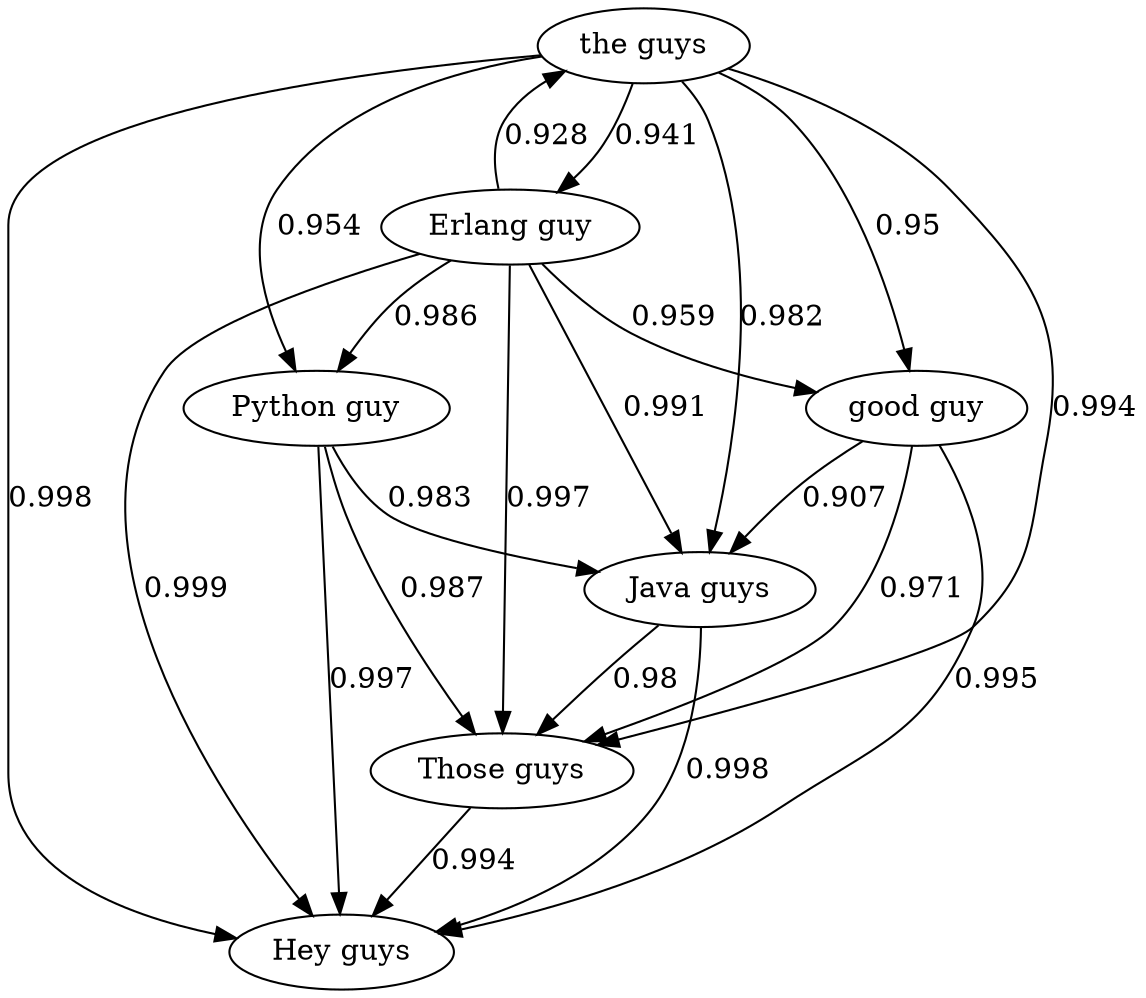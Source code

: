 digraph {
	"the guys" -> "Hey guys" [label="0.998"];
	"the guys" -> "Python guy" [label="0.954"];
	"the guys" -> "Java guys" [label="0.982"];
	"the guys" -> "good guy" [label="0.95"];
	"the guys" -> "Those guys" [label="0.994"];
	"the guys" -> "Erlang guy" [label="0.941"];
	"Python guy" -> "Hey guys" [label="0.997"];
	"Python guy" -> "Java guys" [label="0.983"];
	"Python guy" -> "Those guys" [label="0.987"];
	"Java guys" -> "Hey guys" [label="0.998"];
	"Java guys" -> "Those guys" [label="0.98"];
	"good guy" -> "Hey guys" [label="0.995"];
	"good guy" -> "Java guys" [label="0.907"];
	"good guy" -> "Those guys" [label="0.971"];
	"Those guys" -> "Hey guys" [label="0.994"];
	"Erlang guy" -> "Hey guys" [label="0.999"];
	"Erlang guy" -> "the guys" [label="0.928"];
	"Erlang guy" -> "Python guy" [label="0.986"];
	"Erlang guy" -> "Java guys" [label="0.991"];
	"Erlang guy" -> "good guy" [label="0.959"];
	"Erlang guy" -> "Those guys" [label="0.997"];
}
